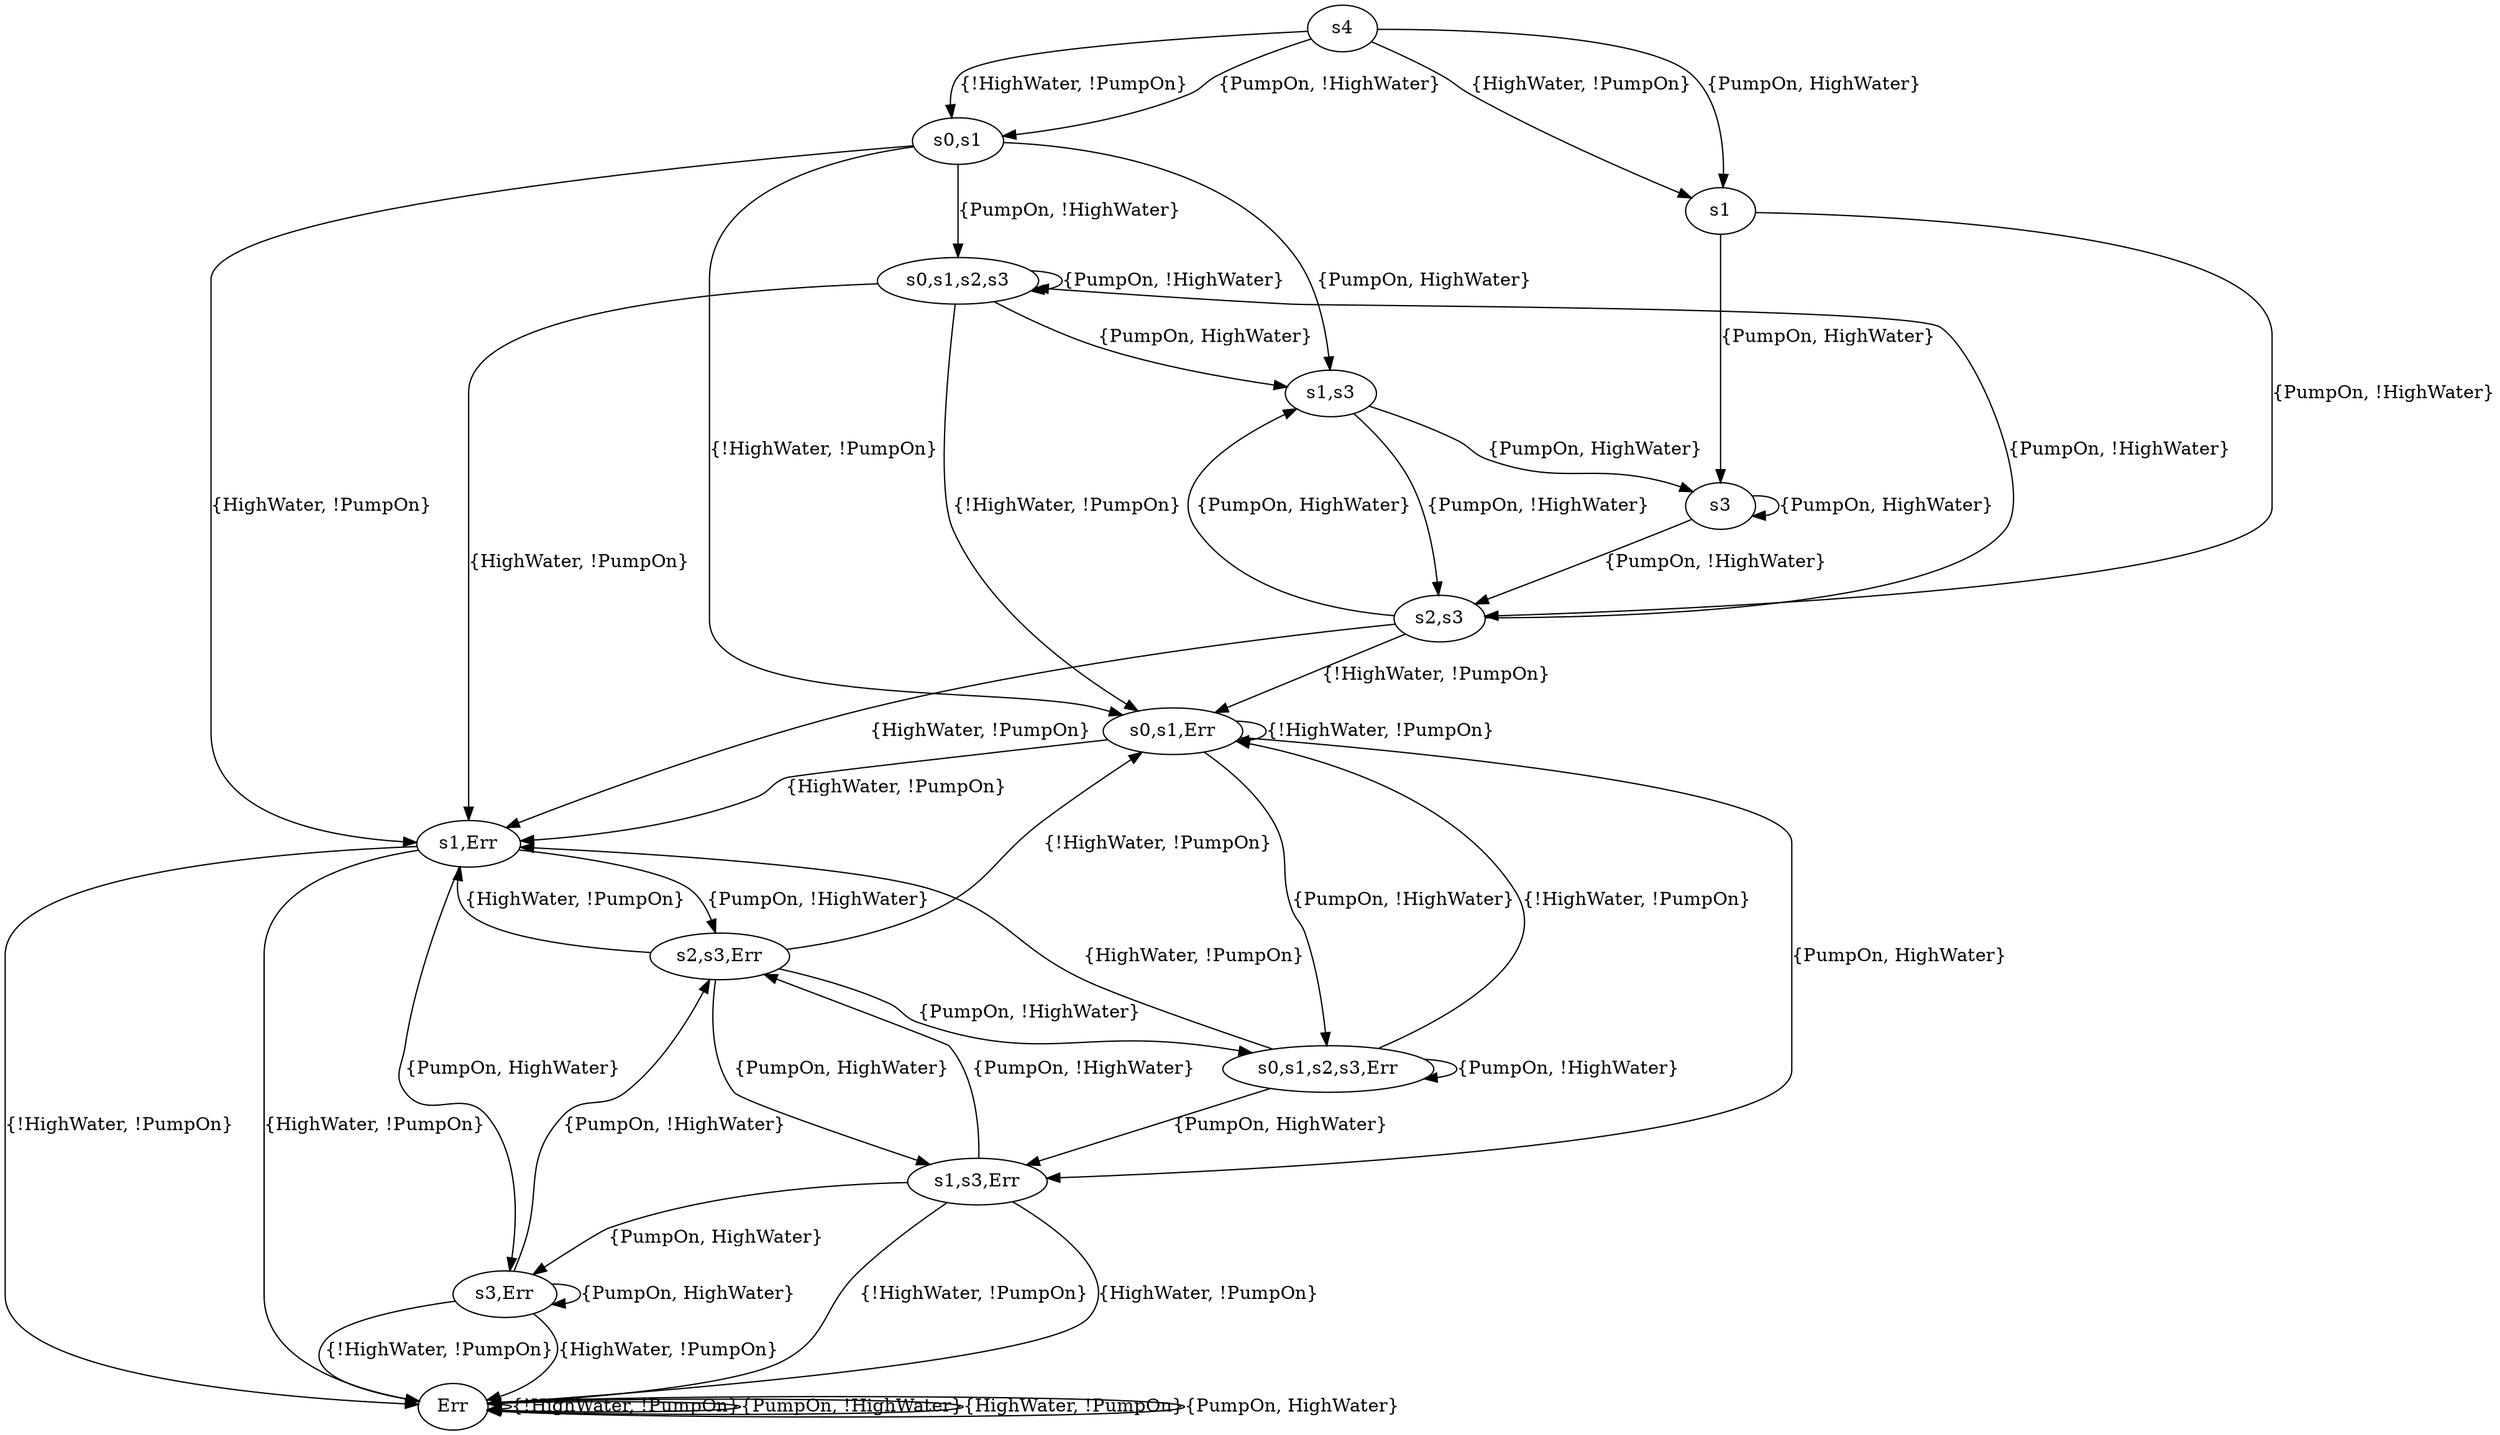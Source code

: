 digraph G {
0 [label="s4"];
1 [label="s0,s1"];
2 [label="s1"];
3 [label="s2,s3"];
4 [label="s3"];
5 [label="s0,s1,Err"];
6 [label="s0,s1,s2,s3"];
7 [label="s1,Err"];
8 [label="s1,s3"];
9 [label="s2,s3,Err"];
10 [label="s3,Err"];
11 [label="Err"];
12 [label="s0,s1,s2,s3,Err"];
13 [label="s1,s3,Err"];
0 -> 1 [ label="{!HighWater, !PumpOn}"];
0 -> 1 [ label="{PumpOn, !HighWater}"];
0 -> 2 [ label="{HighWater, !PumpOn}"];
0 -> 2 [ label="{PumpOn, HighWater}"];
1 -> 5 [ label="{!HighWater, !PumpOn}"];
1 -> 6 [ label="{PumpOn, !HighWater}"];
1 -> 7 [ label="{HighWater, !PumpOn}"];
1 -> 8 [ label="{PumpOn, HighWater}"];
2 -> 3 [ label="{PumpOn, !HighWater}"];
2 -> 4 [ label="{PumpOn, HighWater}"];
3 -> 5 [ label="{!HighWater, !PumpOn}"];
3 -> 6 [ label="{PumpOn, !HighWater}"];
3 -> 7 [ label="{HighWater, !PumpOn}"];
3 -> 8 [ label="{PumpOn, HighWater}"];
4 -> 3 [ label="{PumpOn, !HighWater}"];
4 -> 4 [ label="{PumpOn, HighWater}"];
5 -> 5 [ label="{!HighWater, !PumpOn}"];
5 -> 12 [ label="{PumpOn, !HighWater}"];
5 -> 7 [ label="{HighWater, !PumpOn}"];
5 -> 13 [ label="{PumpOn, HighWater}"];
6 -> 5 [ label="{!HighWater, !PumpOn}"];
6 -> 6 [ label="{PumpOn, !HighWater}"];
6 -> 7 [ label="{HighWater, !PumpOn}"];
6 -> 8 [ label="{PumpOn, HighWater}"];
7 -> 9 [ label="{PumpOn, !HighWater}"];
7 -> 10 [ label="{PumpOn, HighWater}"];
7 -> 11 [ label="{!HighWater, !PumpOn}"];
7 -> 11 [ label="{HighWater, !PumpOn}"];
8 -> 3 [ label="{PumpOn, !HighWater}"];
8 -> 4 [ label="{PumpOn, HighWater}"];
9 -> 5 [ label="{!HighWater, !PumpOn}"];
9 -> 12 [ label="{PumpOn, !HighWater}"];
9 -> 7 [ label="{HighWater, !PumpOn}"];
9 -> 13 [ label="{PumpOn, HighWater}"];
10 -> 9 [ label="{PumpOn, !HighWater}"];
10 -> 10 [ label="{PumpOn, HighWater}"];
10 -> 11 [ label="{!HighWater, !PumpOn}"];
10 -> 11 [ label="{HighWater, !PumpOn}"];
11 -> 11 [ label="{!HighWater, !PumpOn}"];
11 -> 11 [ label="{PumpOn, !HighWater}"];
11 -> 11 [ label="{HighWater, !PumpOn}"];
11 -> 11 [ label="{PumpOn, HighWater}"];
12 -> 5 [ label="{!HighWater, !PumpOn}"];
12 -> 12 [ label="{PumpOn, !HighWater}"];
12 -> 7 [ label="{HighWater, !PumpOn}"];
12 -> 13 [ label="{PumpOn, HighWater}"];
13 -> 9 [ label="{PumpOn, !HighWater}"];
13 -> 10 [ label="{PumpOn, HighWater}"];
13 -> 11 [ label="{!HighWater, !PumpOn}"];
13 -> 11 [ label="{HighWater, !PumpOn}"];
}
